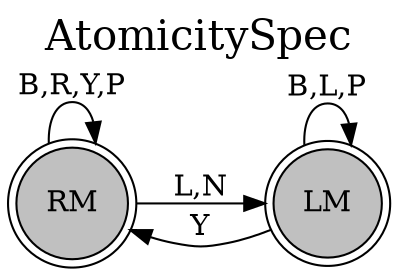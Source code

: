 digraph g {
label="AtomicitySpec";
labelloc=top;
fontsize=20;
rankdir=LR;
RM[shape=doublecircle, style=filled, fillcolor=gray];
LM[shape=doublecircle, style=filled, fillcolor=gray];
RM -> RM [label="B,R,Y,P"];
RM -> LM [label="L,N"];
LM -> RM [label="Y"];
LM -> LM [label="B,L,P"];
}

